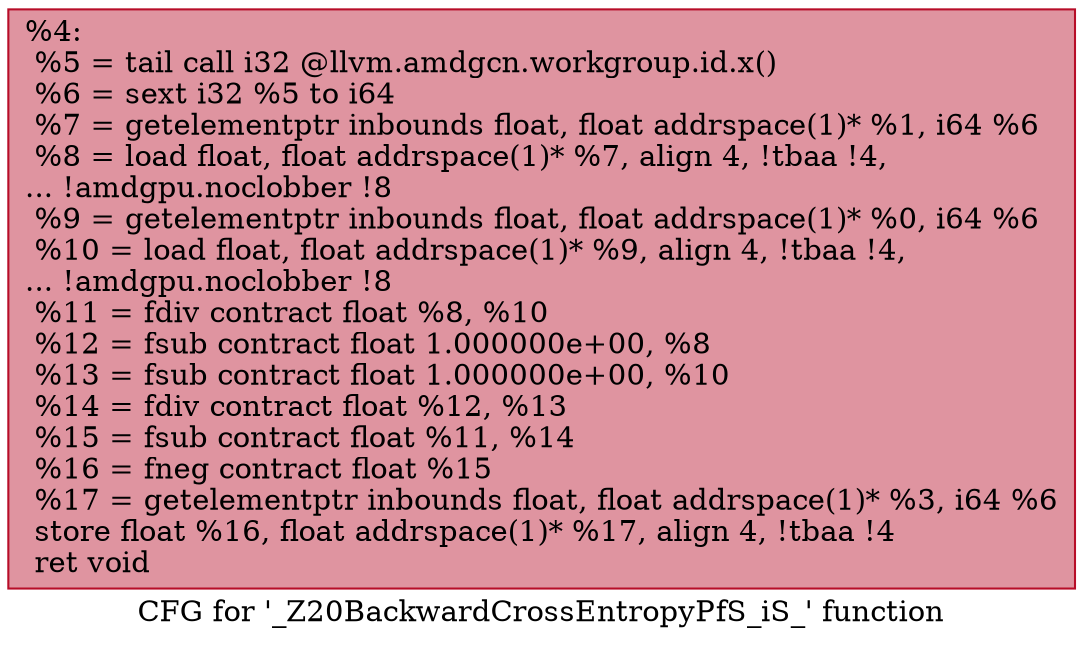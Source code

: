 digraph "CFG for '_Z20BackwardCrossEntropyPfS_iS_' function" {
	label="CFG for '_Z20BackwardCrossEntropyPfS_iS_' function";

	Node0x4c7ce20 [shape=record,color="#b70d28ff", style=filled, fillcolor="#b70d2870",label="{%4:\l  %5 = tail call i32 @llvm.amdgcn.workgroup.id.x()\l  %6 = sext i32 %5 to i64\l  %7 = getelementptr inbounds float, float addrspace(1)* %1, i64 %6\l  %8 = load float, float addrspace(1)* %7, align 4, !tbaa !4,\l... !amdgpu.noclobber !8\l  %9 = getelementptr inbounds float, float addrspace(1)* %0, i64 %6\l  %10 = load float, float addrspace(1)* %9, align 4, !tbaa !4,\l... !amdgpu.noclobber !8\l  %11 = fdiv contract float %8, %10\l  %12 = fsub contract float 1.000000e+00, %8\l  %13 = fsub contract float 1.000000e+00, %10\l  %14 = fdiv contract float %12, %13\l  %15 = fsub contract float %11, %14\l  %16 = fneg contract float %15\l  %17 = getelementptr inbounds float, float addrspace(1)* %3, i64 %6\l  store float %16, float addrspace(1)* %17, align 4, !tbaa !4\l  ret void\l}"];
}
